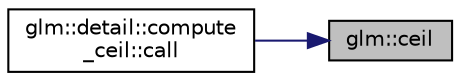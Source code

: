 digraph "glm::ceil"
{
 // LATEX_PDF_SIZE
  edge [fontname="Helvetica",fontsize="10",labelfontname="Helvetica",labelfontsize="10"];
  node [fontname="Helvetica",fontsize="10",shape=record];
  rankdir="RL";
  Node1 [label="glm::ceil",height=0.2,width=0.4,color="black", fillcolor="grey75", style="filled", fontcolor="black",tooltip=" "];
  Node1 -> Node2 [dir="back",color="midnightblue",fontsize="10",style="solid",fontname="Helvetica"];
  Node2 [label="glm::detail::compute\l_ceil::call",height=0.2,width=0.4,color="black", fillcolor="white", style="filled",URL="$structglm_1_1detail_1_1compute__ceil.html#a0372c5733d1160f0200871177eab6e07",tooltip=" "];
}
